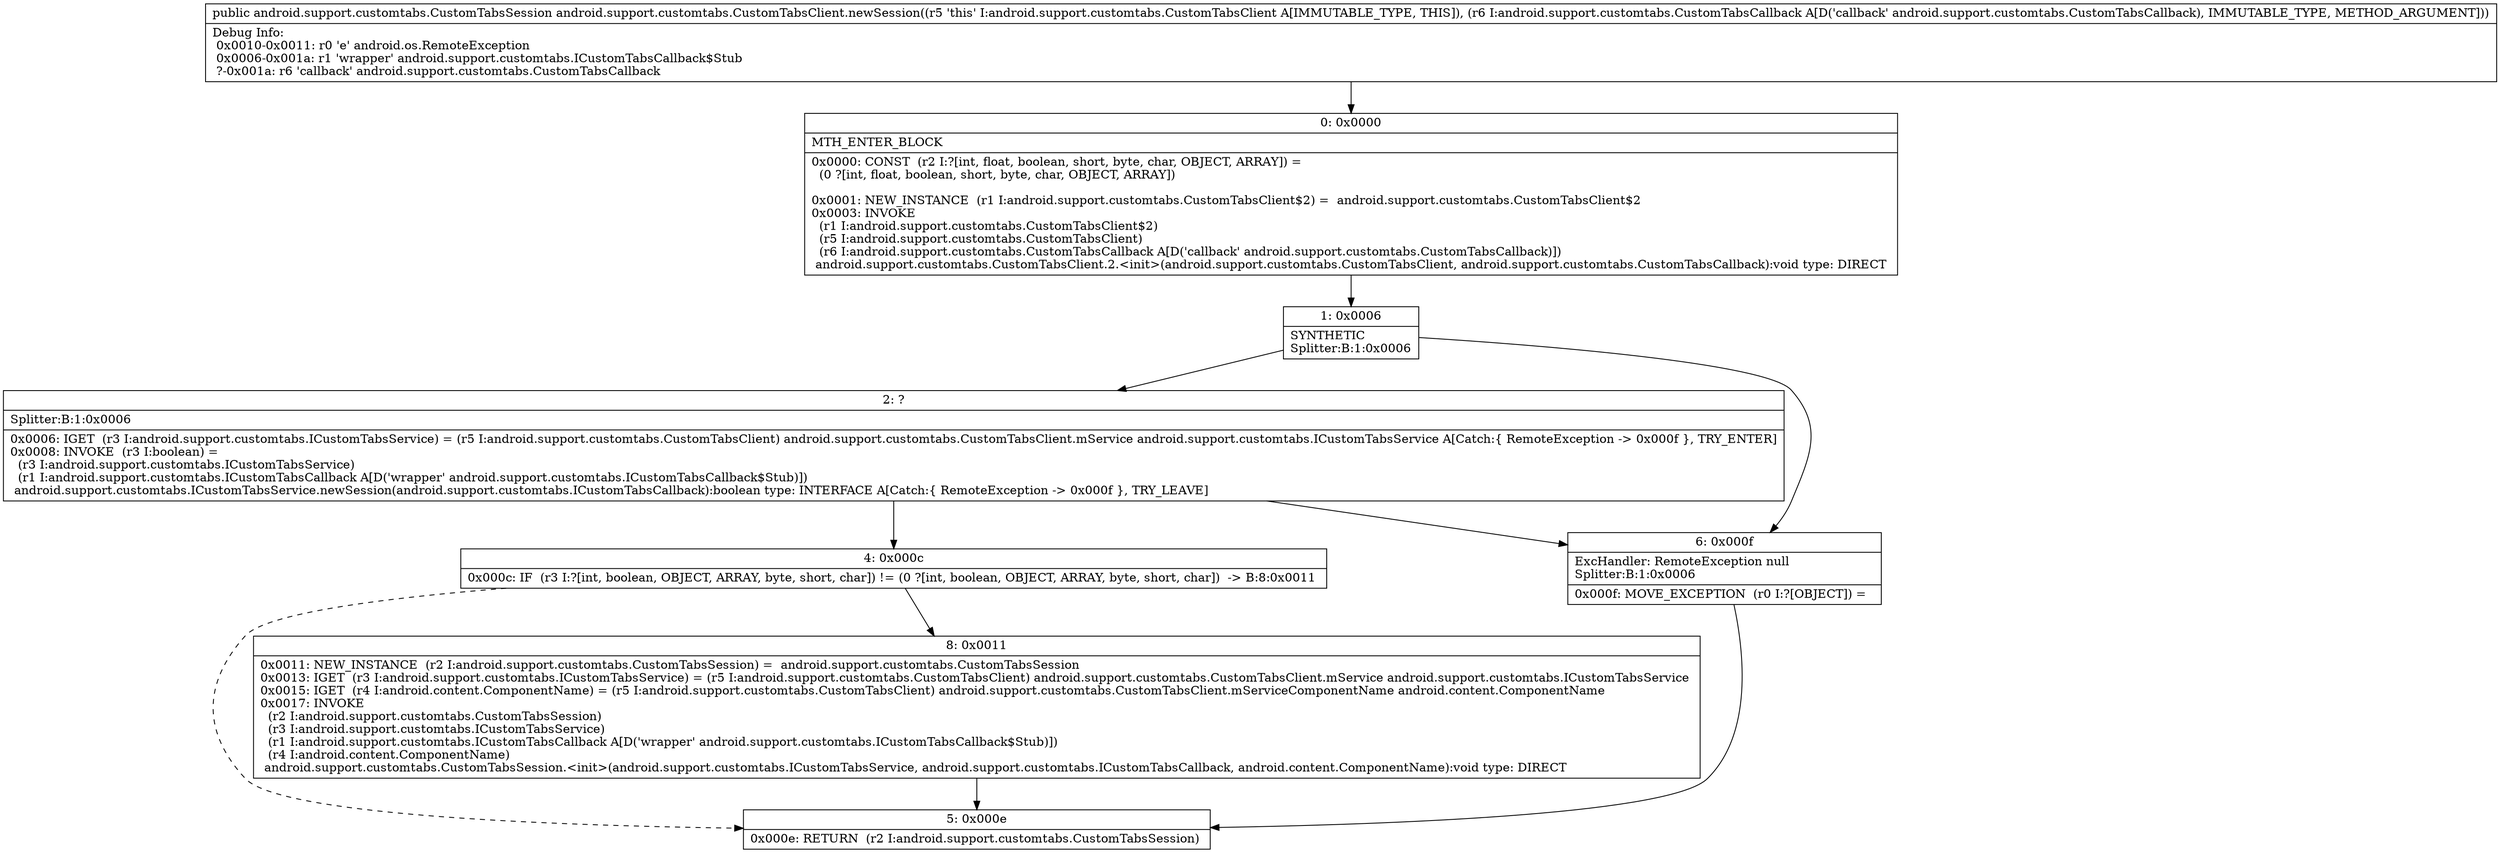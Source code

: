 digraph "CFG forandroid.support.customtabs.CustomTabsClient.newSession(Landroid\/support\/customtabs\/CustomTabsCallback;)Landroid\/support\/customtabs\/CustomTabsSession;" {
Node_0 [shape=record,label="{0\:\ 0x0000|MTH_ENTER_BLOCK\l|0x0000: CONST  (r2 I:?[int, float, boolean, short, byte, char, OBJECT, ARRAY]) = \l  (0 ?[int, float, boolean, short, byte, char, OBJECT, ARRAY])\l \l0x0001: NEW_INSTANCE  (r1 I:android.support.customtabs.CustomTabsClient$2) =  android.support.customtabs.CustomTabsClient$2 \l0x0003: INVOKE  \l  (r1 I:android.support.customtabs.CustomTabsClient$2)\l  (r5 I:android.support.customtabs.CustomTabsClient)\l  (r6 I:android.support.customtabs.CustomTabsCallback A[D('callback' android.support.customtabs.CustomTabsCallback)])\l android.support.customtabs.CustomTabsClient.2.\<init\>(android.support.customtabs.CustomTabsClient, android.support.customtabs.CustomTabsCallback):void type: DIRECT \l}"];
Node_1 [shape=record,label="{1\:\ 0x0006|SYNTHETIC\lSplitter:B:1:0x0006\l}"];
Node_2 [shape=record,label="{2\:\ ?|Splitter:B:1:0x0006\l|0x0006: IGET  (r3 I:android.support.customtabs.ICustomTabsService) = (r5 I:android.support.customtabs.CustomTabsClient) android.support.customtabs.CustomTabsClient.mService android.support.customtabs.ICustomTabsService A[Catch:\{ RemoteException \-\> 0x000f \}, TRY_ENTER]\l0x0008: INVOKE  (r3 I:boolean) = \l  (r3 I:android.support.customtabs.ICustomTabsService)\l  (r1 I:android.support.customtabs.ICustomTabsCallback A[D('wrapper' android.support.customtabs.ICustomTabsCallback$Stub)])\l android.support.customtabs.ICustomTabsService.newSession(android.support.customtabs.ICustomTabsCallback):boolean type: INTERFACE A[Catch:\{ RemoteException \-\> 0x000f \}, TRY_LEAVE]\l}"];
Node_4 [shape=record,label="{4\:\ 0x000c|0x000c: IF  (r3 I:?[int, boolean, OBJECT, ARRAY, byte, short, char]) != (0 ?[int, boolean, OBJECT, ARRAY, byte, short, char])  \-\> B:8:0x0011 \l}"];
Node_5 [shape=record,label="{5\:\ 0x000e|0x000e: RETURN  (r2 I:android.support.customtabs.CustomTabsSession) \l}"];
Node_6 [shape=record,label="{6\:\ 0x000f|ExcHandler: RemoteException null\lSplitter:B:1:0x0006\l|0x000f: MOVE_EXCEPTION  (r0 I:?[OBJECT]) =  \l}"];
Node_8 [shape=record,label="{8\:\ 0x0011|0x0011: NEW_INSTANCE  (r2 I:android.support.customtabs.CustomTabsSession) =  android.support.customtabs.CustomTabsSession \l0x0013: IGET  (r3 I:android.support.customtabs.ICustomTabsService) = (r5 I:android.support.customtabs.CustomTabsClient) android.support.customtabs.CustomTabsClient.mService android.support.customtabs.ICustomTabsService \l0x0015: IGET  (r4 I:android.content.ComponentName) = (r5 I:android.support.customtabs.CustomTabsClient) android.support.customtabs.CustomTabsClient.mServiceComponentName android.content.ComponentName \l0x0017: INVOKE  \l  (r2 I:android.support.customtabs.CustomTabsSession)\l  (r3 I:android.support.customtabs.ICustomTabsService)\l  (r1 I:android.support.customtabs.ICustomTabsCallback A[D('wrapper' android.support.customtabs.ICustomTabsCallback$Stub)])\l  (r4 I:android.content.ComponentName)\l android.support.customtabs.CustomTabsSession.\<init\>(android.support.customtabs.ICustomTabsService, android.support.customtabs.ICustomTabsCallback, android.content.ComponentName):void type: DIRECT \l}"];
MethodNode[shape=record,label="{public android.support.customtabs.CustomTabsSession android.support.customtabs.CustomTabsClient.newSession((r5 'this' I:android.support.customtabs.CustomTabsClient A[IMMUTABLE_TYPE, THIS]), (r6 I:android.support.customtabs.CustomTabsCallback A[D('callback' android.support.customtabs.CustomTabsCallback), IMMUTABLE_TYPE, METHOD_ARGUMENT]))  | Debug Info:\l  0x0010\-0x0011: r0 'e' android.os.RemoteException\l  0x0006\-0x001a: r1 'wrapper' android.support.customtabs.ICustomTabsCallback$Stub\l  ?\-0x001a: r6 'callback' android.support.customtabs.CustomTabsCallback\l}"];
MethodNode -> Node_0;
Node_0 -> Node_1;
Node_1 -> Node_2;
Node_1 -> Node_6;
Node_2 -> Node_6;
Node_2 -> Node_4;
Node_4 -> Node_5[style=dashed];
Node_4 -> Node_8;
Node_6 -> Node_5;
Node_8 -> Node_5;
}

